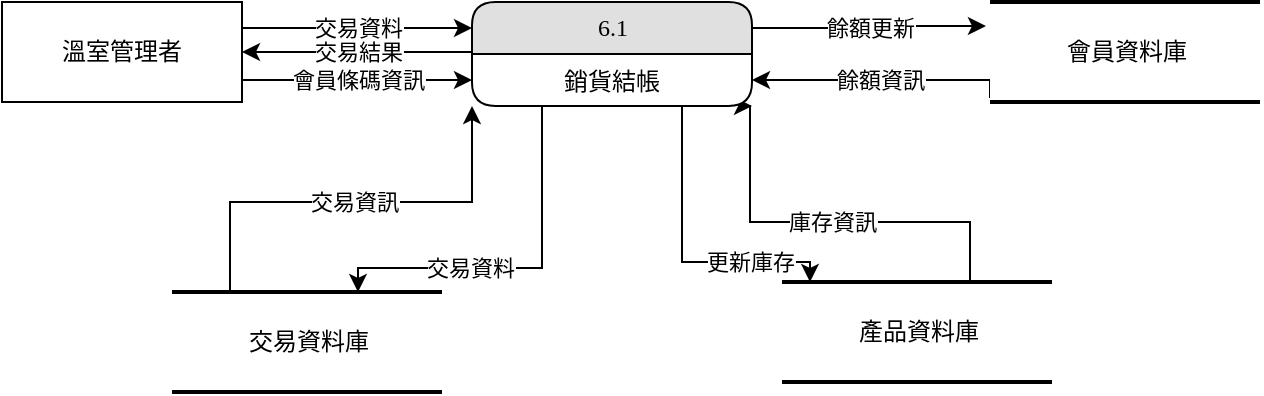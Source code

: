 <mxfile version="12.9.13" type="device"><diagram id="H4W1f_NeBp3r2nL_7ERn" name="第1頁"><mxGraphModel dx="1086" dy="806" grid="1" gridSize="10" guides="1" tooltips="1" connect="1" arrows="1" fold="1" page="1" pageScale="1" pageWidth="827" pageHeight="1169" math="0" shadow="0"><root><mxCell id="0"/><mxCell id="1" parent="0"/><mxCell id="UfrAPLljajs9yyREdxFf-10" value="交易資料" style="edgeStyle=orthogonalEdgeStyle;rounded=0;orthogonalLoop=1;jettySize=auto;html=1;entryX=0;entryY=0.25;entryDx=0;entryDy=0;" parent="1" source="UfrAPLljajs9yyREdxFf-1" target="Jl1I2vHRv_uiZdNaTbhc-1" edge="1"><mxGeometry relative="1" as="geometry"><mxPoint x="286" y="502.5" as="targetPoint"/><Array as="points"><mxPoint x="210" y="503"/><mxPoint x="210" y="503"/></Array></mxGeometry></mxCell><mxCell id="xq8a7ucAbttGOPmVl0Vh-1" value="會員條碼資訊" style="edgeStyle=orthogonalEdgeStyle;rounded=0;orthogonalLoop=1;jettySize=auto;html=1;entryX=0;entryY=0.75;entryDx=0;entryDy=0;" parent="1" source="UfrAPLljajs9yyREdxFf-1" target="Jl1I2vHRv_uiZdNaTbhc-1" edge="1"><mxGeometry relative="1" as="geometry"><Array as="points"><mxPoint x="210" y="529"/><mxPoint x="210" y="529"/></Array><mxPoint x="286" y="538" as="targetPoint"/></mxGeometry></mxCell><mxCell id="UfrAPLljajs9yyREdxFf-1" value="溫室管理者" style="whiteSpace=wrap;html=1;rounded=0;shadow=0;comic=0;labelBackgroundColor=none;strokeWidth=1;fontFamily=Verdana;fontSize=12;align=center;" parent="1" vertex="1"><mxGeometry x="66" y="490" width="120" height="50" as="geometry"/></mxCell><mxCell id="xq8a7ucAbttGOPmVl0Vh-3" value="餘額資訊" style="edgeStyle=orthogonalEdgeStyle;rounded=0;orthogonalLoop=1;jettySize=auto;html=1;entryX=1;entryY=0.75;entryDx=0;entryDy=0;exitX=0;exitY=0.96;exitDx=0;exitDy=0;exitPerimeter=0;" parent="1" source="UfrAPLljajs9yyREdxFf-4" target="Jl1I2vHRv_uiZdNaTbhc-1" edge="1"><mxGeometry relative="1" as="geometry"><Array as="points"><mxPoint x="560" y="529"/></Array><mxPoint x="456" y="538" as="targetPoint"/></mxGeometry></mxCell><mxCell id="UfrAPLljajs9yyREdxFf-4" value="會員資料庫" style="html=1;rounded=0;shadow=0;comic=0;labelBackgroundColor=none;strokeWidth=2;fontFamily=Verdana;fontSize=12;align=center;shape=mxgraph.ios7ui.horLines;" parent="1" vertex="1"><mxGeometry x="560" y="490" width="135" height="50" as="geometry"/></mxCell><mxCell id="UfrAPLljajs9yyREdxFf-13" value="交易資料" style="edgeStyle=orthogonalEdgeStyle;rounded=0;orthogonalLoop=1;jettySize=auto;html=1;exitX=0.25;exitY=1;exitDx=0;exitDy=0;" parent="1" source="Jl1I2vHRv_uiZdNaTbhc-1" target="UfrAPLljajs9yyREdxFf-12" edge="1"><mxGeometry x="-0.124" y="-36" relative="1" as="geometry"><Array as="points"><mxPoint x="336" y="623"/><mxPoint x="244" y="623"/></Array><mxPoint x="346" y="570" as="sourcePoint"/><mxPoint x="-36" y="36" as="offset"/></mxGeometry></mxCell><mxCell id="UfrAPLljajs9yyREdxFf-18" value="更新庫存" style="edgeStyle=orthogonalEdgeStyle;rounded=0;orthogonalLoop=1;jettySize=auto;html=1;exitX=0.75;exitY=1;exitDx=0;exitDy=0;" parent="1" source="Jl1I2vHRv_uiZdNaTbhc-1" target="UfrAPLljajs9yyREdxFf-17" edge="1"><mxGeometry x="0.474" relative="1" as="geometry"><Array as="points"><mxPoint x="406" y="620"/><mxPoint x="470" y="620"/></Array><mxPoint x="381" y="570" as="sourcePoint"/><mxPoint as="offset"/></mxGeometry></mxCell><mxCell id="UfrAPLljajs9yyREdxFf-11" value="餘額更新" style="edgeStyle=orthogonalEdgeStyle;rounded=0;orthogonalLoop=1;jettySize=auto;html=1;exitX=1;exitY=0.25;exitDx=0;exitDy=0;entryX=-0.015;entryY=0.24;entryDx=0;entryDy=0;entryPerimeter=0;" parent="1" source="Jl1I2vHRv_uiZdNaTbhc-1" target="UfrAPLljajs9yyREdxFf-4" edge="1"><mxGeometry relative="1" as="geometry"><mxPoint x="580" y="440" as="targetPoint"/><Array as="points"><mxPoint x="520" y="503"/><mxPoint x="520" y="502"/></Array><mxPoint x="456" y="502.5" as="sourcePoint"/></mxGeometry></mxCell><mxCell id="AnA7IGoS2pQMIfRP2iuK-1" value="交易資訊" style="edgeStyle=orthogonalEdgeStyle;rounded=0;orthogonalLoop=1;jettySize=auto;html=1;entryX=0;entryY=1;entryDx=0;entryDy=0;" parent="1" source="UfrAPLljajs9yyREdxFf-12" target="Jl1I2vHRv_uiZdNaTbhc-1" edge="1"><mxGeometry relative="1" as="geometry"><Array as="points"><mxPoint x="180" y="590"/><mxPoint x="301" y="590"/></Array><mxPoint x="280" y="560" as="targetPoint"/></mxGeometry></mxCell><mxCell id="UfrAPLljajs9yyREdxFf-12" value="交易資料庫" style="html=1;rounded=0;shadow=0;comic=0;labelBackgroundColor=none;strokeWidth=2;fontFamily=Verdana;fontSize=12;align=center;shape=mxgraph.ios7ui.horLines;" parent="1" vertex="1"><mxGeometry x="151" y="635" width="135" height="50" as="geometry"/></mxCell><mxCell id="xq8a7ucAbttGOPmVl0Vh-2" value="庫存資訊" style="edgeStyle=orthogonalEdgeStyle;rounded=0;orthogonalLoop=1;jettySize=auto;html=1;entryX=1;entryY=1;entryDx=0;entryDy=0;" parent="1" source="UfrAPLljajs9yyREdxFf-17" target="Jl1I2vHRv_uiZdNaTbhc-1" edge="1"><mxGeometry relative="1" as="geometry"><Array as="points"><mxPoint x="550" y="600"/><mxPoint x="440" y="600"/></Array><mxPoint x="440.02" y="571.984" as="targetPoint"/></mxGeometry></mxCell><mxCell id="UfrAPLljajs9yyREdxFf-17" value="產品資料庫" style="html=1;rounded=0;shadow=0;comic=0;labelBackgroundColor=none;strokeWidth=2;fontFamily=Verdana;fontSize=12;align=center;shape=mxgraph.ios7ui.horLines;" parent="1" vertex="1"><mxGeometry x="456" y="630" width="135" height="50" as="geometry"/></mxCell><mxCell id="VZveSEUtXOERrW5_HAEe-1" value="交易結果" style="edgeStyle=orthogonalEdgeStyle;rounded=0;orthogonalLoop=1;jettySize=auto;html=1;entryX=1;entryY=0.5;entryDx=0;entryDy=0;" parent="1" source="Jl1I2vHRv_uiZdNaTbhc-1" target="UfrAPLljajs9yyREdxFf-1" edge="1"><mxGeometry relative="1" as="geometry"><Array as="points"><mxPoint x="270" y="515"/><mxPoint x="270" y="515"/></Array></mxGeometry></mxCell><mxCell id="Jl1I2vHRv_uiZdNaTbhc-1" value="6.1" style="swimlane;html=1;fontStyle=0;childLayout=stackLayout;horizontal=1;startSize=26;fillColor=#e0e0e0;horizontalStack=0;resizeParent=1;resizeLast=0;collapsible=1;marginBottom=0;swimlaneFillColor=#ffffff;align=center;rounded=1;shadow=0;comic=0;labelBackgroundColor=none;strokeWidth=1;fontFamily=Verdana;fontSize=12" parent="1" vertex="1"><mxGeometry x="301" y="490" width="140" height="52" as="geometry"/></mxCell><mxCell id="Jl1I2vHRv_uiZdNaTbhc-2" value="銷貨結帳" style="text;html=1;strokeColor=none;fillColor=none;spacingLeft=4;spacingRight=4;whiteSpace=wrap;overflow=hidden;rotatable=0;points=[[0,0.5],[1,0.5]];portConstraint=eastwest;align=center;" parent="Jl1I2vHRv_uiZdNaTbhc-1" vertex="1"><mxGeometry y="26" width="140" height="26" as="geometry"/></mxCell></root></mxGraphModel></diagram></mxfile>